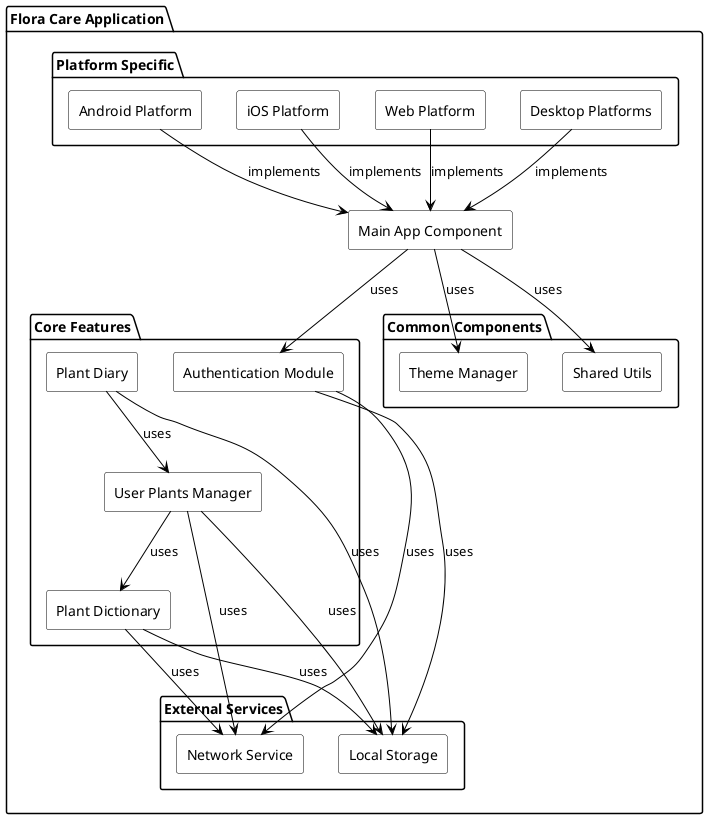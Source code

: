 @startuml Flora Care Component Diagram

skinparam componentStyle rectangle
skinparam component {
  BackgroundColor #FFFFFF
  BorderColor #000000
  ArrowColor #000000
}

package "Flora Care Application" {
  [Main App Component] as main
  
  package "Core Features" {
    [Authentication Module] as auth
    [Plant Dictionary] as dict
    [User Plants Manager] as plants
    [Plant Diary] as diary
  }

  package "Common Components" {
    [Theme Manager] as theme
    [Shared Utils] as utils
  }

  package "External Services" {
    [Local Storage] as storage
    [Network Service] as network
  }

  package "Platform Specific" {
    [Android Platform] as android
    [iOS Platform] as ios
    [Web Platform] as web
    [Desktop Platforms] as desktop
  }
}

' Relationships
main --> auth : uses
main --> theme : uses
main --> utils : uses

auth --> storage : uses
auth --> network : uses

plants --> dict : uses
plants --> storage : uses
plants --> network : uses

diary --> plants : uses
diary --> storage : uses

dict --> network : uses
dict --> storage : uses

' Platform connections
android --> main : implements
ios --> main : implements
web --> main : implements
desktop --> main : implements

@enduml 